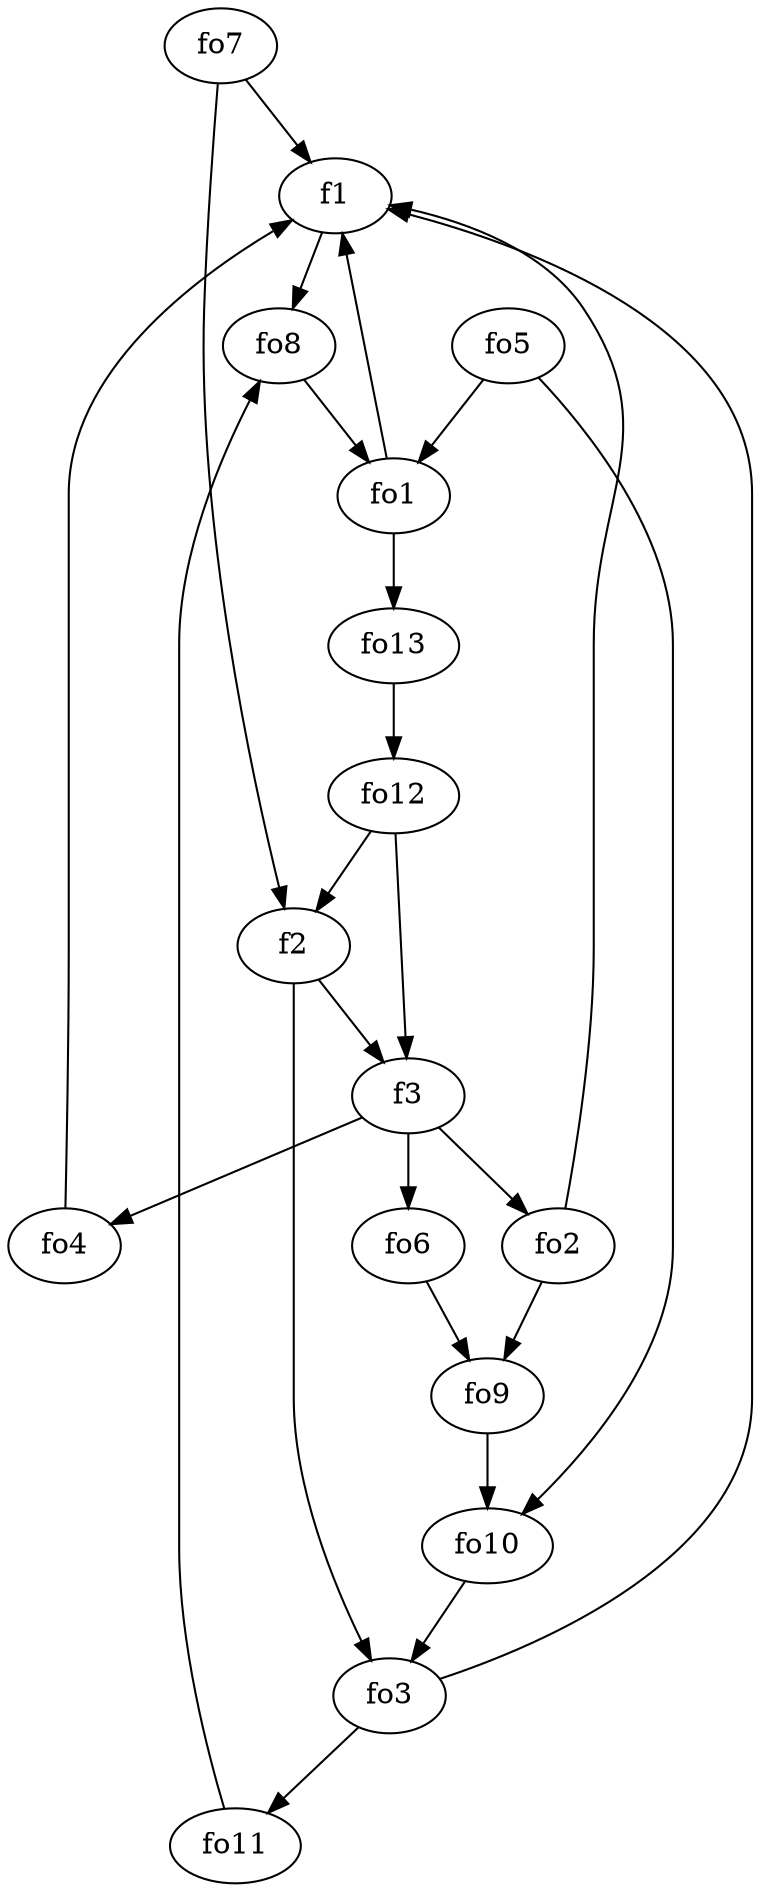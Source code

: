 strict digraph  {
f1;
f2;
f3;
fo1;
fo2;
fo3;
fo4;
fo5;
fo6;
fo7;
fo8;
fo9;
fo10;
fo11;
fo12;
fo13;
f1 -> fo8  [weight=2];
f2 -> f3  [weight=2];
f2 -> fo3  [weight=2];
f3 -> fo4  [weight=2];
f3 -> fo2  [weight=2];
f3 -> fo6  [weight=2];
fo1 -> fo13  [weight=2];
fo1 -> f1  [weight=2];
fo2 -> fo9  [weight=2];
fo2 -> f1  [weight=2];
fo3 -> f1  [weight=2];
fo3 -> fo11  [weight=2];
fo4 -> f1  [weight=2];
fo5 -> fo10  [weight=2];
fo5 -> fo1  [weight=2];
fo6 -> fo9  [weight=2];
fo7 -> f2  [weight=2];
fo7 -> f1  [weight=2];
fo8 -> fo1  [weight=2];
fo9 -> fo10  [weight=2];
fo10 -> fo3  [weight=2];
fo11 -> fo8  [weight=2];
fo12 -> f2  [weight=2];
fo12 -> f3  [weight=2];
fo13 -> fo12  [weight=2];
}
